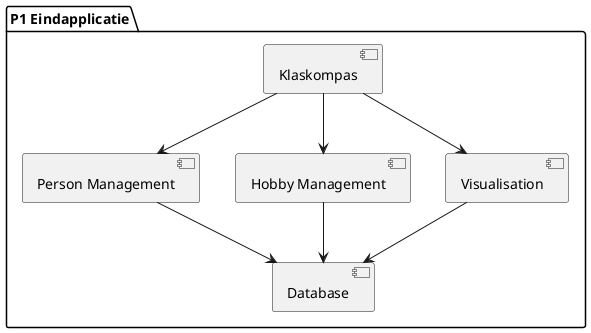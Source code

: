 
@startuml
package "P1 Eindapplicatie" {
  [Klaskompas] --> [Person Management]
  [Klaskompas] --> [Hobby Management]
  [Klaskompas] --> [Visualisation]
  [Person Management] --> [Database]
  [Hobby Management] --> [Database]
  [Visualisation] --> [Database]
}
@enduml
